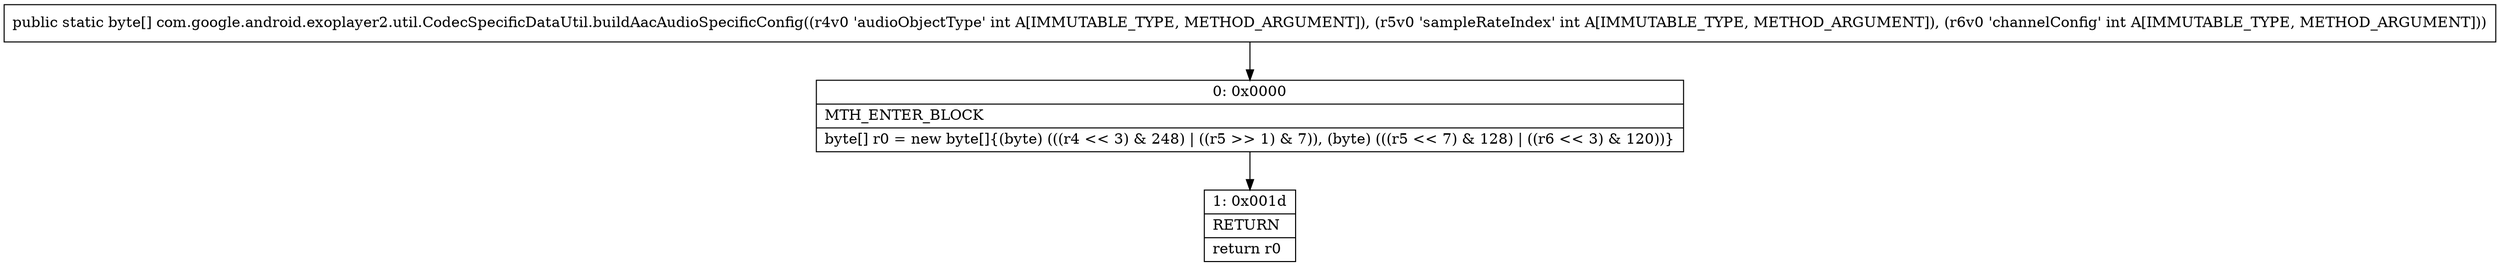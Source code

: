 digraph "CFG forcom.google.android.exoplayer2.util.CodecSpecificDataUtil.buildAacAudioSpecificConfig(III)[B" {
Node_0 [shape=record,label="{0\:\ 0x0000|MTH_ENTER_BLOCK\l|byte[] r0 = new byte[]\{(byte) (((r4 \<\< 3) & 248) \| ((r5 \>\> 1) & 7)), (byte) (((r5 \<\< 7) & 128) \| ((r6 \<\< 3) & 120))\}\l}"];
Node_1 [shape=record,label="{1\:\ 0x001d|RETURN\l|return r0\l}"];
MethodNode[shape=record,label="{public static byte[] com.google.android.exoplayer2.util.CodecSpecificDataUtil.buildAacAudioSpecificConfig((r4v0 'audioObjectType' int A[IMMUTABLE_TYPE, METHOD_ARGUMENT]), (r5v0 'sampleRateIndex' int A[IMMUTABLE_TYPE, METHOD_ARGUMENT]), (r6v0 'channelConfig' int A[IMMUTABLE_TYPE, METHOD_ARGUMENT])) }"];
MethodNode -> Node_0;
Node_0 -> Node_1;
}

